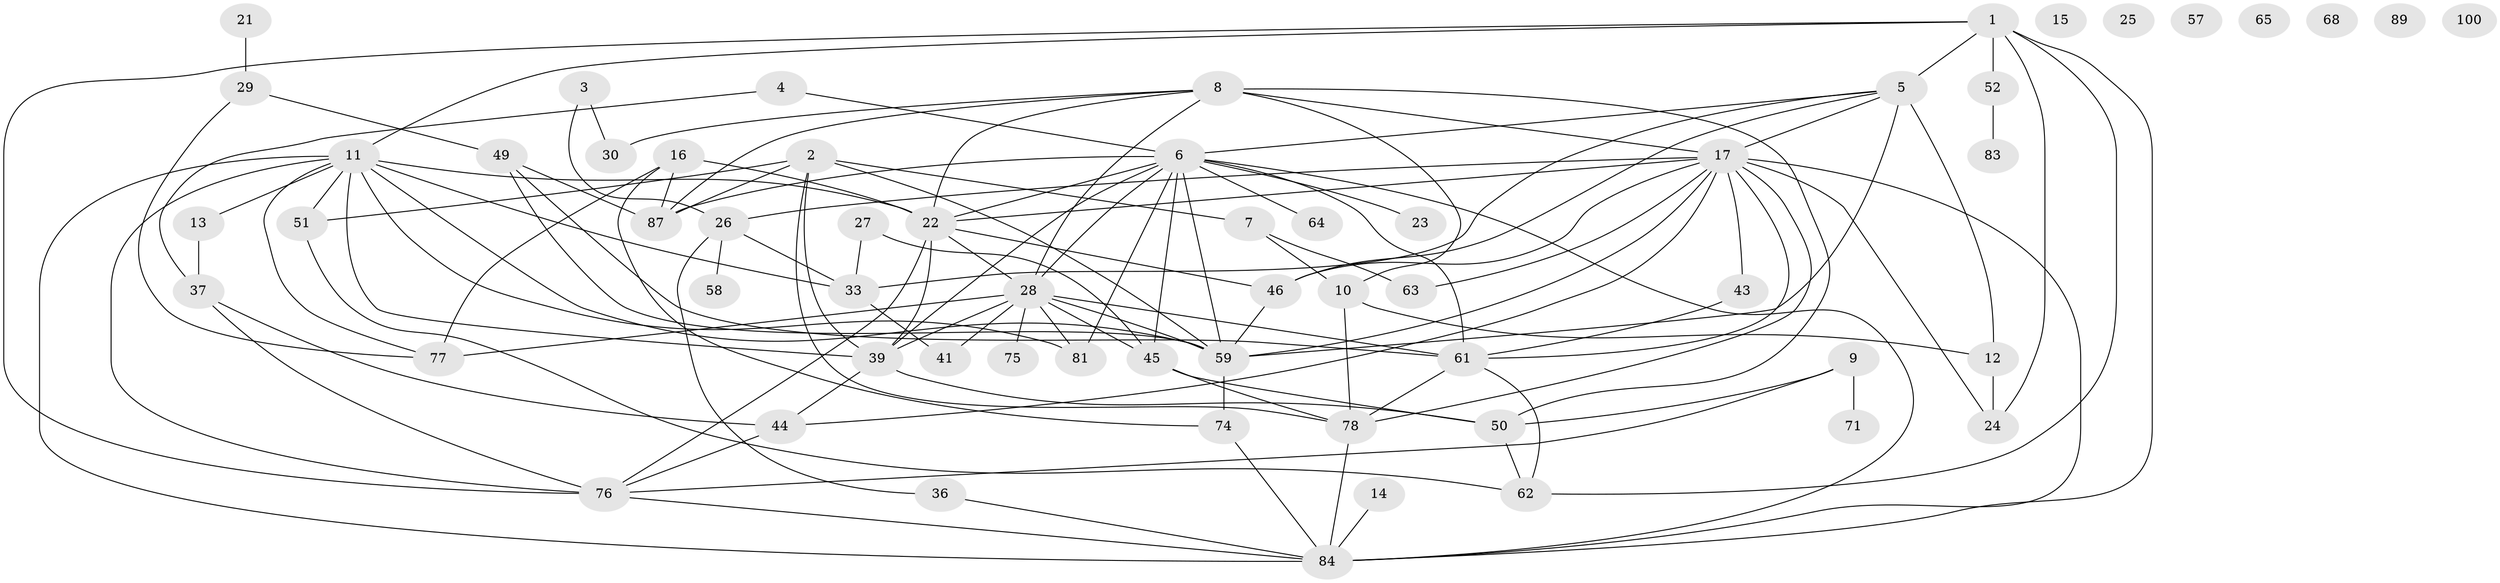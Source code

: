 // original degree distribution, {6: 0.06796116504854369, 7: 0.04854368932038835, 2: 0.1553398058252427, 3: 0.2815533980582524, 5: 0.08737864077669903, 4: 0.18446601941747573, 1: 0.0970873786407767, 0: 0.06796116504854369, 9: 0.009708737864077669}
// Generated by graph-tools (version 1.1) at 2025/16/03/04/25 18:16:26]
// undirected, 61 vertices, 119 edges
graph export_dot {
graph [start="1"]
  node [color=gray90,style=filled];
  1 [super="+55"];
  2;
  3;
  4;
  5 [super="+38"];
  6 [super="+47+19"];
  7;
  8 [super="+34+18"];
  9 [super="+92"];
  10;
  11 [super="+70+73"];
  12;
  13 [super="+54"];
  14;
  15;
  16 [super="+102"];
  17 [super="+20"];
  21 [super="+53"];
  22 [super="+56+31"];
  23;
  24;
  25;
  26 [super="+90+103"];
  27;
  28 [super="+48+35"];
  29;
  30;
  33 [super="+88"];
  36;
  37 [super="+91"];
  39 [super="+82"];
  41;
  43;
  44 [super="+60"];
  45;
  46 [super="+66"];
  49 [super="+85"];
  50;
  51;
  52;
  57;
  58;
  59 [super="+96+97+72"];
  61 [super="+69"];
  62;
  63;
  64;
  65;
  68;
  71;
  74;
  75;
  76;
  77 [super="+80"];
  78 [super="+93"];
  81;
  83;
  84 [super="+86"];
  87;
  89;
  100;
  1 -- 11;
  1 -- 62;
  1 -- 76;
  1 -- 24;
  1 -- 52;
  1 -- 5;
  1 -- 84;
  2 -- 7;
  2 -- 39;
  2 -- 51;
  2 -- 59 [weight=2];
  2 -- 78;
  2 -- 87;
  3 -- 30;
  3 -- 26;
  4 -- 6;
  4 -- 37;
  5 -- 33;
  5 -- 59 [weight=3];
  5 -- 17;
  5 -- 6;
  5 -- 12;
  5 -- 46;
  6 -- 23;
  6 -- 64;
  6 -- 45;
  6 -- 59;
  6 -- 28;
  6 -- 81;
  6 -- 84;
  6 -- 39;
  6 -- 22;
  6 -- 87;
  6 -- 61 [weight=2];
  7 -- 10;
  7 -- 63;
  8 -- 10;
  8 -- 50 [weight=2];
  8 -- 17;
  8 -- 28;
  8 -- 22;
  8 -- 87;
  8 -- 30;
  9 -- 50;
  9 -- 76;
  9 -- 71;
  10 -- 12;
  10 -- 78;
  11 -- 33;
  11 -- 81;
  11 -- 76;
  11 -- 39;
  11 -- 51;
  11 -- 77;
  11 -- 59;
  11 -- 13;
  11 -- 84;
  11 -- 22;
  12 -- 24;
  13 -- 37;
  14 -- 84;
  16 -- 87;
  16 -- 77;
  16 -- 74;
  16 -- 22;
  17 -- 44;
  17 -- 46;
  17 -- 43;
  17 -- 61;
  17 -- 24;
  17 -- 26;
  17 -- 59;
  17 -- 63;
  17 -- 78;
  17 -- 84;
  17 -- 22;
  21 -- 29;
  22 -- 46 [weight=3];
  22 -- 39;
  22 -- 76;
  22 -- 28;
  26 -- 36;
  26 -- 58;
  26 -- 33;
  27 -- 45;
  27 -- 33;
  28 -- 59;
  28 -- 39;
  28 -- 41;
  28 -- 75;
  28 -- 61;
  28 -- 81;
  28 -- 45;
  28 -- 77;
  29 -- 77;
  29 -- 49;
  33 -- 41;
  36 -- 84;
  37 -- 44;
  37 -- 76;
  39 -- 50;
  39 -- 44;
  43 -- 61;
  44 -- 76;
  45 -- 50;
  45 -- 78;
  46 -- 59;
  49 -- 87;
  49 -- 61;
  49 -- 59;
  50 -- 62;
  51 -- 62;
  52 -- 83;
  59 -- 74;
  61 -- 62;
  61 -- 78;
  74 -- 84;
  76 -- 84;
  78 -- 84;
}
